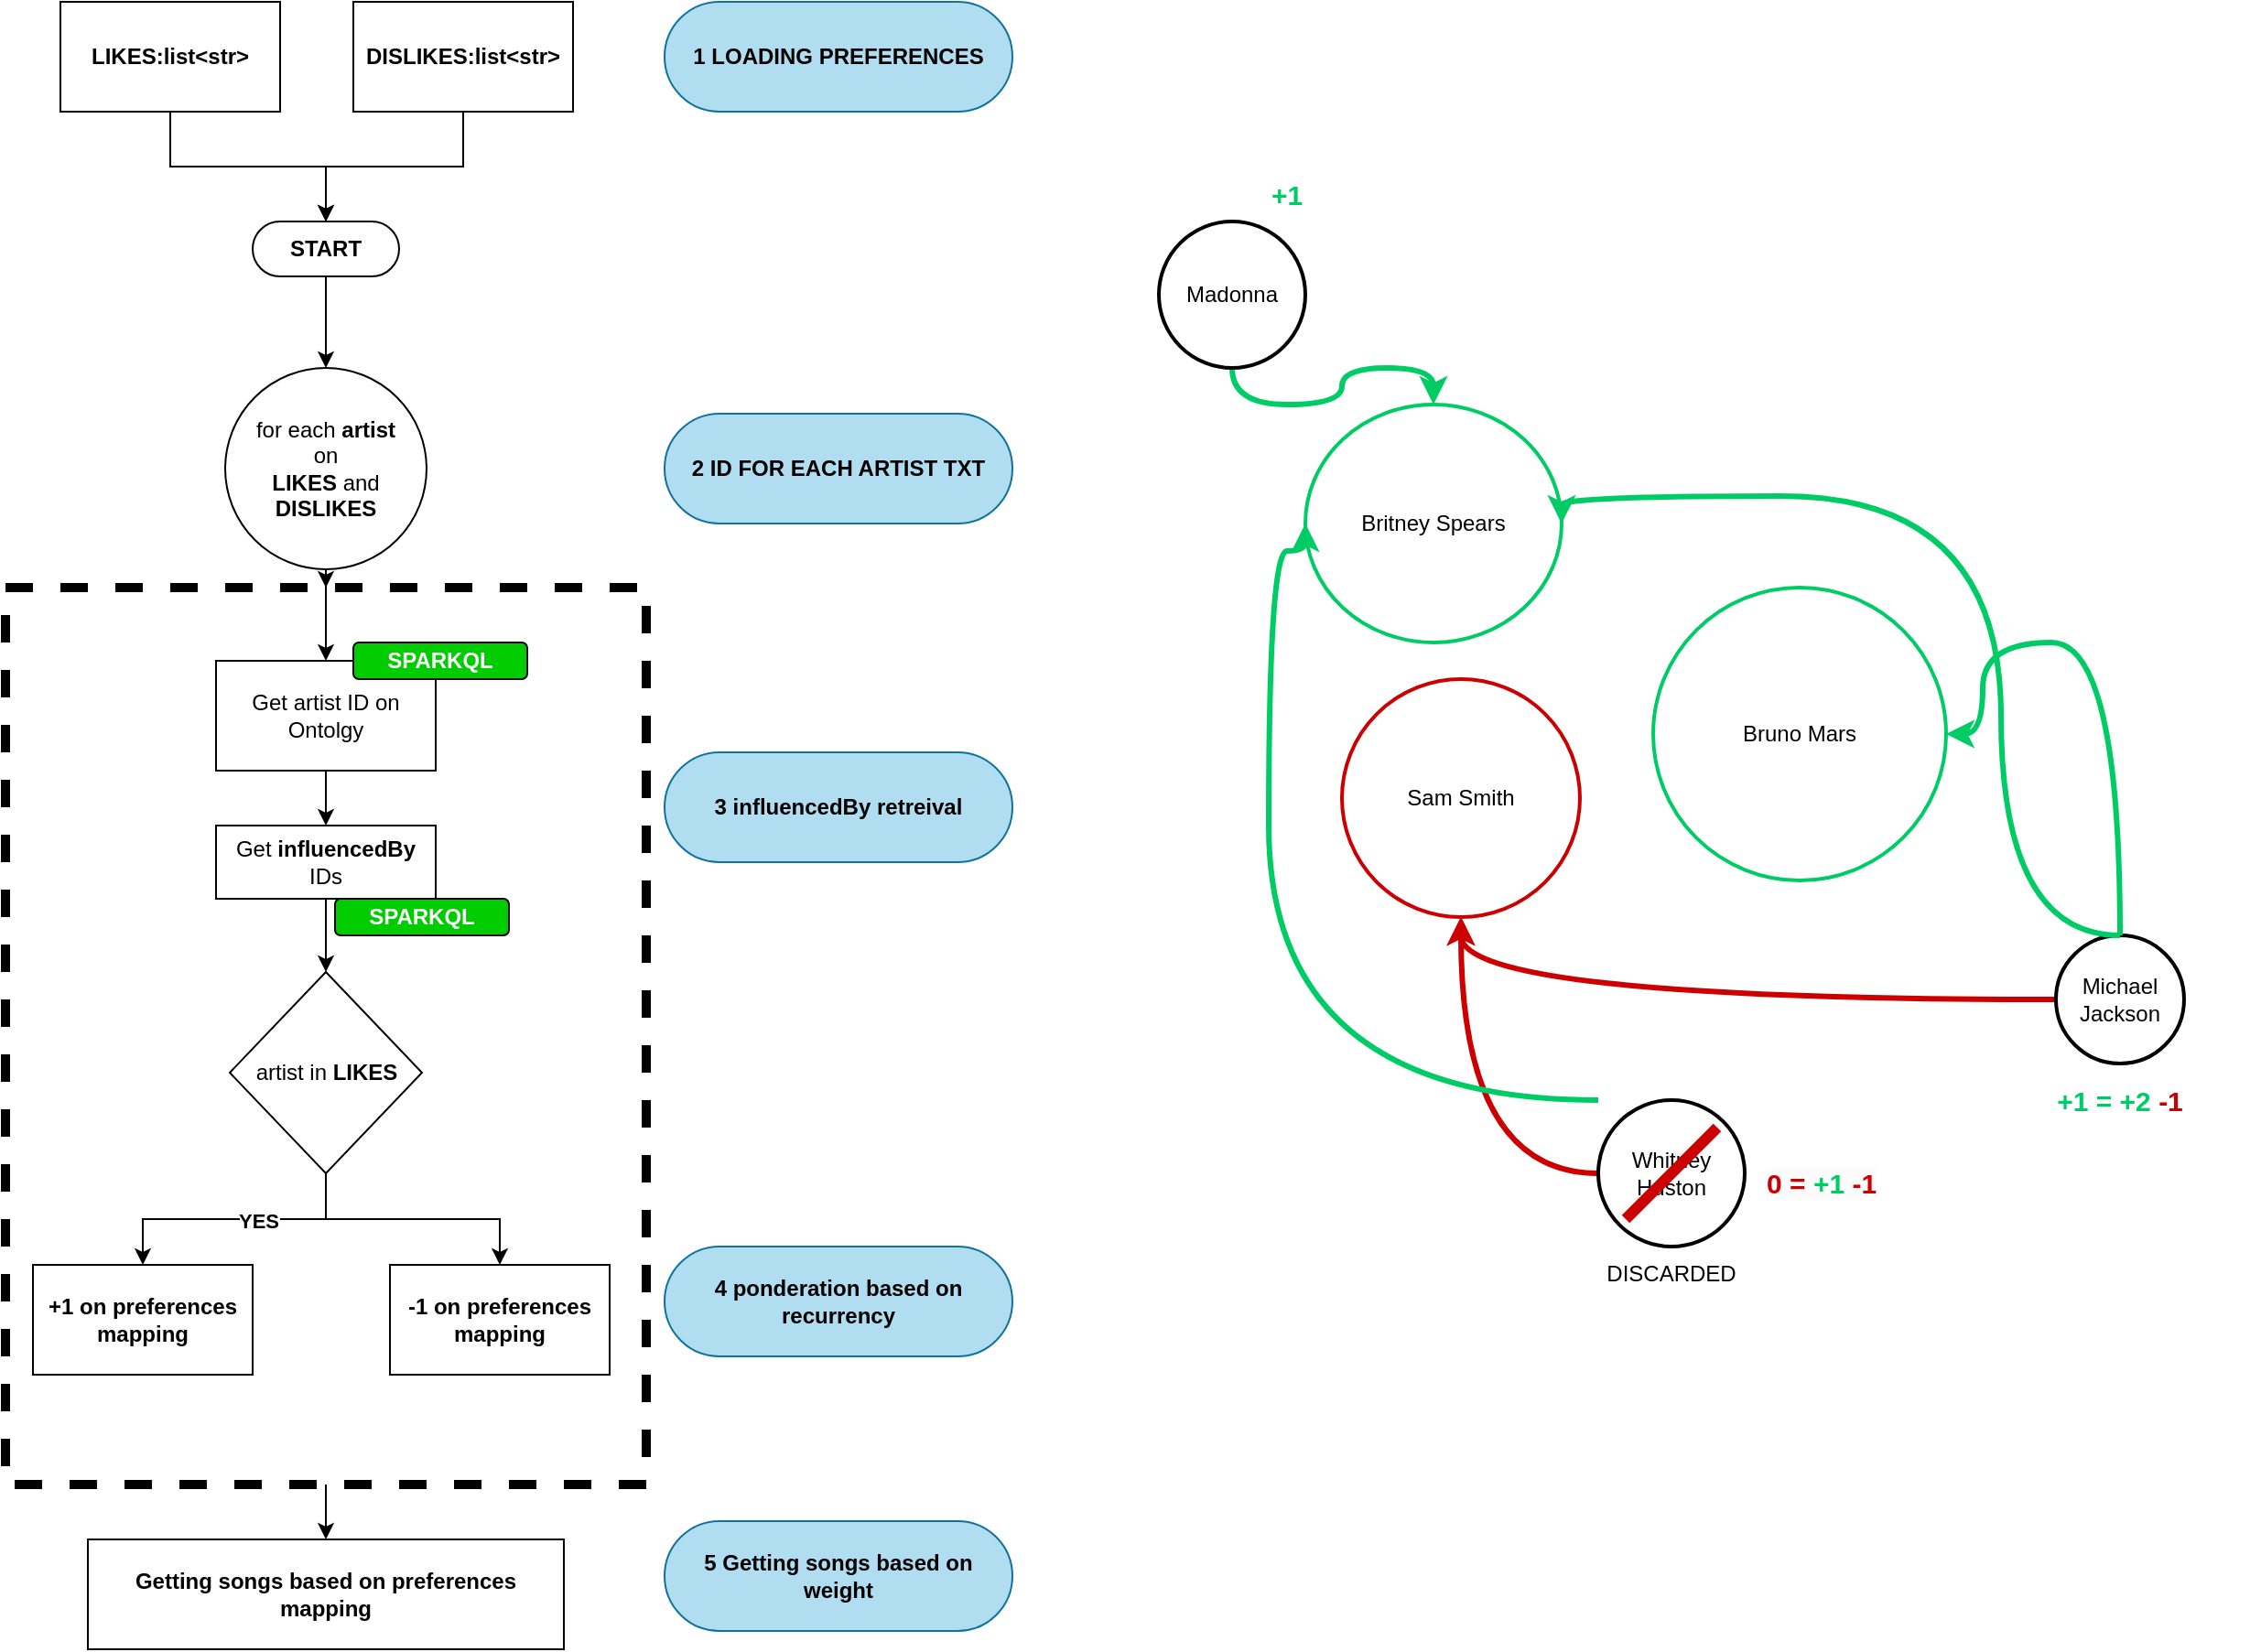 <mxfile version="26.0.4" pages="2">
  <diagram name="Page-1" id="Zdsm9aisuOk1_PiO5gCI">
    <mxGraphModel dx="1434" dy="843" grid="1" gridSize="10" guides="1" tooltips="1" connect="1" arrows="1" fold="1" page="1" pageScale="1" pageWidth="850" pageHeight="1100" math="0" shadow="0">
      <root>
        <mxCell id="0" />
        <mxCell id="1" parent="0" />
        <mxCell id="Rj8yvfiRaS_MhN0IEIkL-1" value="&lt;b&gt;LIKES:list&amp;lt;str&amp;gt;&lt;/b&gt;" style="rounded=0;whiteSpace=wrap;html=1;" vertex="1" parent="1">
          <mxGeometry x="40" y="20" width="120" height="60" as="geometry" />
        </mxCell>
        <mxCell id="Rj8yvfiRaS_MhN0IEIkL-3" value="&lt;b&gt;DISLIKES:list&amp;lt;str&amp;gt;&lt;/b&gt;" style="rounded=0;whiteSpace=wrap;html=1;" vertex="1" parent="1">
          <mxGeometry x="200" y="20" width="120" height="60" as="geometry" />
        </mxCell>
        <mxCell id="Rj8yvfiRaS_MhN0IEIkL-11" style="edgeStyle=orthogonalEdgeStyle;rounded=0;orthogonalLoop=1;jettySize=auto;html=1;entryX=0.5;entryY=0;entryDx=0;entryDy=0;" edge="1" parent="1" source="Rj8yvfiRaS_MhN0IEIkL-4" target="Rj8yvfiRaS_MhN0IEIkL-10">
          <mxGeometry relative="1" as="geometry" />
        </mxCell>
        <mxCell id="K4dFCDs9XO1rs7Z-Aw9C-23" style="edgeStyle=orthogonalEdgeStyle;rounded=0;orthogonalLoop=1;jettySize=auto;html=1;" edge="1" parent="1" source="Rj8yvfiRaS_MhN0IEIkL-4" target="K4dFCDs9XO1rs7Z-Aw9C-22">
          <mxGeometry relative="1" as="geometry" />
        </mxCell>
        <mxCell id="Rj8yvfiRaS_MhN0IEIkL-4" value="for each &lt;b&gt;artist&lt;/b&gt;&lt;div&gt;on&lt;br&gt;&lt;b&gt;LIKES&lt;/b&gt; and &lt;b&gt;DISLIKES&lt;/b&gt;&lt;/div&gt;" style="ellipse;whiteSpace=wrap;html=1;aspect=fixed;" vertex="1" parent="1">
          <mxGeometry x="130" y="220" width="110" height="110" as="geometry" />
        </mxCell>
        <mxCell id="Rj8yvfiRaS_MhN0IEIkL-9" style="edgeStyle=orthogonalEdgeStyle;rounded=0;orthogonalLoop=1;jettySize=auto;html=1;entryX=0.5;entryY=0;entryDx=0;entryDy=0;" edge="1" parent="1" source="Rj8yvfiRaS_MhN0IEIkL-6" target="Rj8yvfiRaS_MhN0IEIkL-4">
          <mxGeometry relative="1" as="geometry" />
        </mxCell>
        <mxCell id="Rj8yvfiRaS_MhN0IEIkL-6" value="&lt;b&gt;START&lt;/b&gt;" style="html=1;dashed=0;whiteSpace=wrap;shape=mxgraph.dfd.start" vertex="1" parent="1">
          <mxGeometry x="145" y="140" width="80" height="30" as="geometry" />
        </mxCell>
        <mxCell id="Rj8yvfiRaS_MhN0IEIkL-7" style="edgeStyle=orthogonalEdgeStyle;rounded=0;orthogonalLoop=1;jettySize=auto;html=1;entryX=0.5;entryY=0.5;entryDx=0;entryDy=-15;entryPerimeter=0;" edge="1" parent="1" source="Rj8yvfiRaS_MhN0IEIkL-1" target="Rj8yvfiRaS_MhN0IEIkL-6">
          <mxGeometry relative="1" as="geometry" />
        </mxCell>
        <mxCell id="Rj8yvfiRaS_MhN0IEIkL-8" style="edgeStyle=orthogonalEdgeStyle;rounded=0;orthogonalLoop=1;jettySize=auto;html=1;entryX=0.5;entryY=0.5;entryDx=0;entryDy=-15;entryPerimeter=0;" edge="1" parent="1" source="Rj8yvfiRaS_MhN0IEIkL-3" target="Rj8yvfiRaS_MhN0IEIkL-6">
          <mxGeometry relative="1" as="geometry" />
        </mxCell>
        <mxCell id="Rj8yvfiRaS_MhN0IEIkL-13" style="edgeStyle=orthogonalEdgeStyle;rounded=0;orthogonalLoop=1;jettySize=auto;html=1;" edge="1" parent="1" source="Rj8yvfiRaS_MhN0IEIkL-10" target="Rj8yvfiRaS_MhN0IEIkL-12">
          <mxGeometry relative="1" as="geometry" />
        </mxCell>
        <mxCell id="Rj8yvfiRaS_MhN0IEIkL-10" value="Get artist ID on Ontolgy" style="rounded=0;whiteSpace=wrap;html=1;" vertex="1" parent="1">
          <mxGeometry x="125" y="380" width="120" height="60" as="geometry" />
        </mxCell>
        <mxCell id="Rj8yvfiRaS_MhN0IEIkL-17" style="edgeStyle=orthogonalEdgeStyle;rounded=0;orthogonalLoop=1;jettySize=auto;html=1;" edge="1" parent="1" source="Rj8yvfiRaS_MhN0IEIkL-12" target="Rj8yvfiRaS_MhN0IEIkL-15">
          <mxGeometry relative="1" as="geometry" />
        </mxCell>
        <mxCell id="Rj8yvfiRaS_MhN0IEIkL-12" value="Get &lt;b&gt;influencedBy&lt;/b&gt; IDs" style="rounded=0;whiteSpace=wrap;html=1;" vertex="1" parent="1">
          <mxGeometry x="125" y="470" width="120" height="40" as="geometry" />
        </mxCell>
        <mxCell id="Rj8yvfiRaS_MhN0IEIkL-19" style="edgeStyle=orthogonalEdgeStyle;rounded=0;orthogonalLoop=1;jettySize=auto;html=1;" edge="1" parent="1" source="Rj8yvfiRaS_MhN0IEIkL-15" target="Rj8yvfiRaS_MhN0IEIkL-18">
          <mxGeometry relative="1" as="geometry" />
        </mxCell>
        <mxCell id="Rj8yvfiRaS_MhN0IEIkL-21" value="&lt;b&gt;YES&lt;/b&gt;" style="edgeLabel;html=1;align=center;verticalAlign=middle;resizable=0;points=[];" vertex="1" connectable="0" parent="Rj8yvfiRaS_MhN0IEIkL-19">
          <mxGeometry x="-0.168" y="1" relative="1" as="geometry">
            <mxPoint as="offset" />
          </mxGeometry>
        </mxCell>
        <mxCell id="Rj8yvfiRaS_MhN0IEIkL-23" style="edgeStyle=orthogonalEdgeStyle;rounded=0;orthogonalLoop=1;jettySize=auto;html=1;entryX=0.5;entryY=0;entryDx=0;entryDy=0;" edge="1" parent="1" source="Rj8yvfiRaS_MhN0IEIkL-15" target="Rj8yvfiRaS_MhN0IEIkL-22">
          <mxGeometry relative="1" as="geometry" />
        </mxCell>
        <mxCell id="Rj8yvfiRaS_MhN0IEIkL-15" value="artist in &lt;b&gt;LIKES&lt;/b&gt;" style="rhombus;whiteSpace=wrap;html=1;" vertex="1" parent="1">
          <mxGeometry x="132.5" y="550" width="105" height="110" as="geometry" />
        </mxCell>
        <mxCell id="Rj8yvfiRaS_MhN0IEIkL-18" value="&lt;b&gt;+1 on preferences mapping&lt;/b&gt;" style="rounded=0;whiteSpace=wrap;html=1;" vertex="1" parent="1">
          <mxGeometry x="25" y="710" width="120" height="60" as="geometry" />
        </mxCell>
        <mxCell id="Rj8yvfiRaS_MhN0IEIkL-22" value="&lt;b&gt;-1 on preferences mapping&lt;/b&gt;" style="rounded=0;whiteSpace=wrap;html=1;" vertex="1" parent="1">
          <mxGeometry x="220" y="710" width="120" height="60" as="geometry" />
        </mxCell>
        <mxCell id="Rj8yvfiRaS_MhN0IEIkL-24" value="1 LOADING PREFERENCES" style="html=1;dashed=0;whiteSpace=wrap;shape=mxgraph.dfd.start;fontStyle=1;fillColor=#b1ddf0;strokeColor=#10739e;" vertex="1" parent="1">
          <mxGeometry x="370" y="20" width="190" height="60" as="geometry" />
        </mxCell>
        <mxCell id="Rj8yvfiRaS_MhN0IEIkL-25" value="2 ID FOR EACH ARTIST TXT" style="html=1;dashed=0;whiteSpace=wrap;shape=mxgraph.dfd.start;fontStyle=1;fillColor=#b1ddf0;strokeColor=#10739e;" vertex="1" parent="1">
          <mxGeometry x="370" y="245" width="190" height="60" as="geometry" />
        </mxCell>
        <mxCell id="Rj8yvfiRaS_MhN0IEIkL-26" value="3 influencedBy retreival" style="html=1;dashed=0;whiteSpace=wrap;shape=mxgraph.dfd.start;fontStyle=1;fillColor=#b1ddf0;strokeColor=#10739e;" vertex="1" parent="1">
          <mxGeometry x="370" y="430" width="190" height="60" as="geometry" />
        </mxCell>
        <mxCell id="Rj8yvfiRaS_MhN0IEIkL-27" value="4 ponderation based on recurrency" style="html=1;dashed=0;whiteSpace=wrap;shape=mxgraph.dfd.start;fontStyle=1;fillColor=#b1ddf0;strokeColor=#10739e;" vertex="1" parent="1">
          <mxGeometry x="370" y="700" width="190" height="60" as="geometry" />
        </mxCell>
        <mxCell id="K4dFCDs9XO1rs7Z-Aw9C-1" value="Bruno Mars" style="strokeWidth=2;html=1;shape=mxgraph.flowchart.start_2;whiteSpace=wrap;strokeColor=#00CC66;" vertex="1" parent="1">
          <mxGeometry x="910" y="340" width="160" height="160" as="geometry" />
        </mxCell>
        <mxCell id="K4dFCDs9XO1rs7Z-Aw9C-2" style="edgeStyle=orthogonalEdgeStyle;rounded=0;orthogonalLoop=1;jettySize=auto;html=1;strokeColor=#CC0000;strokeWidth=3;curved=1;" edge="1" parent="1" source="K4dFCDs9XO1rs7Z-Aw9C-3" target="K4dFCDs9XO1rs7Z-Aw9C-5">
          <mxGeometry relative="1" as="geometry" />
        </mxCell>
        <mxCell id="K4dFCDs9XO1rs7Z-Aw9C-3" value="Michael Jackson" style="strokeWidth=2;html=1;shape=mxgraph.flowchart.start_2;whiteSpace=wrap;" vertex="1" parent="1">
          <mxGeometry x="1130" y="530" width="70" height="70" as="geometry" />
        </mxCell>
        <mxCell id="K4dFCDs9XO1rs7Z-Aw9C-4" value="Britney Spears" style="strokeWidth=2;html=1;shape=mxgraph.flowchart.start_2;whiteSpace=wrap;strokeColor=#00CC66;" vertex="1" parent="1">
          <mxGeometry x="720" y="240" width="140" height="130" as="geometry" />
        </mxCell>
        <mxCell id="K4dFCDs9XO1rs7Z-Aw9C-5" value="Sam Smith" style="strokeWidth=2;html=1;shape=mxgraph.flowchart.start_2;whiteSpace=wrap;strokeColor=#CC0000;" vertex="1" parent="1">
          <mxGeometry x="740" y="390" width="130" height="130" as="geometry" />
        </mxCell>
        <mxCell id="K4dFCDs9XO1rs7Z-Aw9C-6" style="edgeStyle=orthogonalEdgeStyle;rounded=0;orthogonalLoop=1;jettySize=auto;html=1;entryX=1;entryY=0.5;entryDx=0;entryDy=0;entryPerimeter=0;curved=1;strokeColor=#00CC66;strokeWidth=3;" edge="1" parent="1" source="K4dFCDs9XO1rs7Z-Aw9C-3" target="K4dFCDs9XO1rs7Z-Aw9C-1">
          <mxGeometry relative="1" as="geometry">
            <Array as="points">
              <mxPoint x="1090" y="370" />
            </Array>
          </mxGeometry>
        </mxCell>
        <mxCell id="K4dFCDs9XO1rs7Z-Aw9C-7" style="edgeStyle=orthogonalEdgeStyle;rounded=0;orthogonalLoop=1;jettySize=auto;html=1;exitX=0.5;exitY=0;exitDx=0;exitDy=0;exitPerimeter=0;entryX=1;entryY=0.5;entryDx=0;entryDy=0;entryPerimeter=0;curved=1;strokeColor=#00CC66;strokeWidth=3;" edge="1" parent="1" source="K4dFCDs9XO1rs7Z-Aw9C-3" target="K4dFCDs9XO1rs7Z-Aw9C-4">
          <mxGeometry relative="1" as="geometry">
            <Array as="points">
              <mxPoint x="1100" y="290" />
              <mxPoint x="860" y="290" />
            </Array>
          </mxGeometry>
        </mxCell>
        <mxCell id="K4dFCDs9XO1rs7Z-Aw9C-8" style="edgeStyle=orthogonalEdgeStyle;rounded=0;orthogonalLoop=1;jettySize=auto;html=1;curved=1;strokeColor=#00CC66;strokeWidth=3;" edge="1" parent="1" source="K4dFCDs9XO1rs7Z-Aw9C-9" target="K4dFCDs9XO1rs7Z-Aw9C-4">
          <mxGeometry relative="1" as="geometry" />
        </mxCell>
        <mxCell id="K4dFCDs9XO1rs7Z-Aw9C-9" value="Madonna" style="strokeWidth=2;html=1;shape=mxgraph.flowchart.start_2;whiteSpace=wrap;" vertex="1" parent="1">
          <mxGeometry x="640" y="140" width="80" height="80" as="geometry" />
        </mxCell>
        <mxCell id="K4dFCDs9XO1rs7Z-Aw9C-10" value="&lt;font style=&quot;font-size: 15px; color: rgb(0, 204, 102);&quot;&gt;&lt;b&gt;+1&lt;/b&gt;&lt;/font&gt;" style="text;html=1;align=center;verticalAlign=middle;whiteSpace=wrap;rounded=0;" vertex="1" parent="1">
          <mxGeometry x="680" y="110" width="60" height="30" as="geometry" />
        </mxCell>
        <mxCell id="K4dFCDs9XO1rs7Z-Aw9C-11" value="&lt;font style=&quot;font-size: 15px;&quot;&gt;&lt;b style=&quot;&quot;&gt;&lt;font style=&quot;color: rgb(0, 204, 102);&quot;&gt;+1 = +2 &lt;/font&gt;&lt;font style=&quot;color: rgb(204, 0, 0);&quot;&gt;-1&lt;/font&gt;&lt;/b&gt;&lt;/font&gt;" style="text;html=1;align=center;verticalAlign=middle;whiteSpace=wrap;rounded=0;" vertex="1" parent="1">
          <mxGeometry x="1095" y="605" width="140" height="30" as="geometry" />
        </mxCell>
        <mxCell id="K4dFCDs9XO1rs7Z-Aw9C-12" style="edgeStyle=orthogonalEdgeStyle;rounded=0;orthogonalLoop=1;jettySize=auto;html=1;curved=1;strokeColor=#CC0000;strokeWidth=3;entryX=0.5;entryY=1;entryDx=0;entryDy=0;entryPerimeter=0;" edge="1" parent="1" source="K4dFCDs9XO1rs7Z-Aw9C-13" target="K4dFCDs9XO1rs7Z-Aw9C-5">
          <mxGeometry relative="1" as="geometry">
            <mxPoint x="850" y="580" as="targetPoint" />
          </mxGeometry>
        </mxCell>
        <mxCell id="K4dFCDs9XO1rs7Z-Aw9C-13" value="Whitney Huston" style="strokeWidth=2;html=1;shape=mxgraph.flowchart.start_2;whiteSpace=wrap;" vertex="1" parent="1">
          <mxGeometry x="880" y="620" width="80" height="80" as="geometry" />
        </mxCell>
        <mxCell id="K4dFCDs9XO1rs7Z-Aw9C-14" style="edgeStyle=orthogonalEdgeStyle;rounded=0;orthogonalLoop=1;jettySize=auto;html=1;entryX=0;entryY=0.5;entryDx=0;entryDy=0;entryPerimeter=0;curved=1;strokeWidth=3;strokeColor=#00CC66;" edge="1" parent="1" source="K4dFCDs9XO1rs7Z-Aw9C-13" target="K4dFCDs9XO1rs7Z-Aw9C-4">
          <mxGeometry relative="1" as="geometry">
            <Array as="points">
              <mxPoint x="700" y="620" />
              <mxPoint x="700" y="320" />
              <mxPoint x="720" y="320" />
            </Array>
          </mxGeometry>
        </mxCell>
        <mxCell id="K4dFCDs9XO1rs7Z-Aw9C-15" value="&lt;b style=&quot;forced-color-adjust: none; font-family: Helvetica; font-size: 15px; font-style: normal; font-variant-ligatures: normal; font-variant-caps: normal; letter-spacing: normal; orphans: 2; text-align: center; text-indent: 0px; text-transform: none; widows: 2; word-spacing: 0px; -webkit-text-stroke-width: 0px; white-space: normal; background-color: rgb(251, 251, 251); text-decoration-thickness: initial; text-decoration-style: initial; text-decoration-color: initial;&quot;&gt;&lt;font style=&quot;color: rgb(204, 0, 0); forced-color-adjust: none;&quot;&gt;0 = &lt;/font&gt;&lt;font style=&quot;forced-color-adjust: none; color: rgb(0, 204, 102);&quot;&gt;+1&lt;/font&gt;&lt;font style=&quot;color: rgb(204, 0, 0); forced-color-adjust: none;&quot;&gt; -1&lt;/font&gt;&lt;/b&gt;" style="text;whiteSpace=wrap;html=1;" vertex="1" parent="1">
          <mxGeometry x="970" y="650" width="100" height="40" as="geometry" />
        </mxCell>
        <mxCell id="K4dFCDs9XO1rs7Z-Aw9C-16" value="" style="endArrow=none;html=1;rounded=0;strokeWidth=6;strokeColor=#CC0000;" edge="1" parent="1">
          <mxGeometry width="50" height="50" relative="1" as="geometry">
            <mxPoint x="895" y="685" as="sourcePoint" />
            <mxPoint x="945" y="635" as="targetPoint" />
          </mxGeometry>
        </mxCell>
        <mxCell id="K4dFCDs9XO1rs7Z-Aw9C-17" value="DISCARDED" style="text;html=1;align=center;verticalAlign=middle;whiteSpace=wrap;rounded=0;" vertex="1" parent="1">
          <mxGeometry x="890" y="700" width="60" height="30" as="geometry" />
        </mxCell>
        <mxCell id="K4dFCDs9XO1rs7Z-Aw9C-18" value="SPARKQL" style="rounded=1;whiteSpace=wrap;html=1;fillColor=#00CC00;fontColor=#FFFFFF;fontStyle=1" vertex="1" parent="1">
          <mxGeometry x="200" y="370" width="95" height="20" as="geometry" />
        </mxCell>
        <mxCell id="K4dFCDs9XO1rs7Z-Aw9C-19" value="SPARKQL" style="rounded=1;whiteSpace=wrap;html=1;fillColor=#00CC00;fontColor=#FFFFFF;fontStyle=1" vertex="1" parent="1">
          <mxGeometry x="190" y="510" width="95" height="20" as="geometry" />
        </mxCell>
        <mxCell id="K4dFCDs9XO1rs7Z-Aw9C-20" value="&lt;b&gt;Getting songs based on preferences mapping&lt;/b&gt;" style="rounded=0;whiteSpace=wrap;html=1;" vertex="1" parent="1">
          <mxGeometry x="55" y="860" width="260" height="60" as="geometry" />
        </mxCell>
        <mxCell id="K4dFCDs9XO1rs7Z-Aw9C-26" style="edgeStyle=orthogonalEdgeStyle;rounded=0;orthogonalLoop=1;jettySize=auto;html=1;entryX=0.5;entryY=0;entryDx=0;entryDy=0;" edge="1" parent="1" source="K4dFCDs9XO1rs7Z-Aw9C-22" target="K4dFCDs9XO1rs7Z-Aw9C-20">
          <mxGeometry relative="1" as="geometry" />
        </mxCell>
        <mxCell id="K4dFCDs9XO1rs7Z-Aw9C-22" value="" style="rounded=0;whiteSpace=wrap;html=1;fillColor=none;dashed=1;strokeWidth=5;" vertex="1" parent="1">
          <mxGeometry x="10" y="340" width="350" height="490" as="geometry" />
        </mxCell>
        <mxCell id="K4dFCDs9XO1rs7Z-Aw9C-25" value="5 Getting songs based on &lt;br&gt;weight" style="html=1;dashed=0;whiteSpace=wrap;shape=mxgraph.dfd.start;fontStyle=1;fillColor=#b1ddf0;strokeColor=#10739e;" vertex="1" parent="1">
          <mxGeometry x="370" y="850" width="190" height="60" as="geometry" />
        </mxCell>
      </root>
    </mxGraphModel>
  </diagram>
  <diagram id="i8QHHmNDkatpHhGKZPLs" name="Page-2">
    <mxGraphModel dx="1434" dy="843" grid="1" gridSize="10" guides="1" tooltips="1" connect="1" arrows="1" fold="1" page="1" pageScale="1" pageWidth="850" pageHeight="1100" math="0" shadow="0">
      <root>
        <mxCell id="0" />
        <mxCell id="1" parent="0" />
        <mxCell id="uojL1W4N452_DLyviG67-2" value="Bruno Mars" style="strokeWidth=2;html=1;shape=mxgraph.flowchart.start_2;whiteSpace=wrap;strokeColor=#00CC66;" vertex="1" parent="1">
          <mxGeometry x="410" y="330" width="100" height="100" as="geometry" />
        </mxCell>
        <mxCell id="uojL1W4N452_DLyviG67-9" style="edgeStyle=orthogonalEdgeStyle;rounded=0;orthogonalLoop=1;jettySize=auto;html=1;strokeColor=#CC0000;strokeWidth=3;" edge="1" parent="1" source="uojL1W4N452_DLyviG67-4" target="uojL1W4N452_DLyviG67-6">
          <mxGeometry relative="1" as="geometry" />
        </mxCell>
        <mxCell id="uojL1W4N452_DLyviG67-4" value="Michael Jackson" style="strokeWidth=2;html=1;shape=mxgraph.flowchart.start_2;whiteSpace=wrap;" vertex="1" parent="1">
          <mxGeometry x="560" y="440" width="80" height="80" as="geometry" />
        </mxCell>
        <mxCell id="uojL1W4N452_DLyviG67-5" value="Britney Spears" style="strokeWidth=2;html=1;shape=mxgraph.flowchart.start_2;whiteSpace=wrap;strokeColor=#00CC66;" vertex="1" parent="1">
          <mxGeometry x="260" y="280" width="100" height="100" as="geometry" />
        </mxCell>
        <mxCell id="uojL1W4N452_DLyviG67-6" value="Sam Smith" style="strokeWidth=2;html=1;shape=mxgraph.flowchart.start_2;whiteSpace=wrap;strokeColor=#CC0000;" vertex="1" parent="1">
          <mxGeometry x="270" y="430" width="100" height="100" as="geometry" />
        </mxCell>
        <mxCell id="uojL1W4N452_DLyviG67-10" style="edgeStyle=orthogonalEdgeStyle;rounded=0;orthogonalLoop=1;jettySize=auto;html=1;entryX=1;entryY=0.5;entryDx=0;entryDy=0;entryPerimeter=0;curved=1;strokeColor=#00CC66;strokeWidth=3;" edge="1" parent="1" source="uojL1W4N452_DLyviG67-4" target="uojL1W4N452_DLyviG67-2">
          <mxGeometry relative="1" as="geometry">
            <Array as="points">
              <mxPoint x="590" y="380" />
            </Array>
          </mxGeometry>
        </mxCell>
        <mxCell id="uojL1W4N452_DLyviG67-11" style="edgeStyle=orthogonalEdgeStyle;rounded=0;orthogonalLoop=1;jettySize=auto;html=1;exitX=0.5;exitY=0;exitDx=0;exitDy=0;exitPerimeter=0;entryX=1;entryY=0.5;entryDx=0;entryDy=0;entryPerimeter=0;curved=1;strokeColor=#00CC66;strokeWidth=3;" edge="1" parent="1" source="uojL1W4N452_DLyviG67-4" target="uojL1W4N452_DLyviG67-5">
          <mxGeometry relative="1" as="geometry">
            <Array as="points">
              <mxPoint x="600" y="300" />
              <mxPoint x="360" y="300" />
            </Array>
          </mxGeometry>
        </mxCell>
        <mxCell id="uojL1W4N452_DLyviG67-13" style="edgeStyle=orthogonalEdgeStyle;rounded=0;orthogonalLoop=1;jettySize=auto;html=1;curved=1;strokeColor=#00CC66;strokeWidth=3;" edge="1" parent="1" source="uojL1W4N452_DLyviG67-12" target="uojL1W4N452_DLyviG67-5">
          <mxGeometry relative="1" as="geometry" />
        </mxCell>
        <mxCell id="uojL1W4N452_DLyviG67-12" value="Madonna" style="strokeWidth=2;html=1;shape=mxgraph.flowchart.start_2;whiteSpace=wrap;" vertex="1" parent="1">
          <mxGeometry x="140" y="150" width="80" height="80" as="geometry" />
        </mxCell>
        <mxCell id="uojL1W4N452_DLyviG67-14" value="&lt;font style=&quot;font-size: 15px; color: rgb(0, 204, 102);&quot;&gt;&lt;b&gt;+1&lt;/b&gt;&lt;/font&gt;" style="text;html=1;align=center;verticalAlign=middle;whiteSpace=wrap;rounded=0;" vertex="1" parent="1">
          <mxGeometry x="180" y="120" width="60" height="30" as="geometry" />
        </mxCell>
        <mxCell id="uojL1W4N452_DLyviG67-15" value="&lt;font style=&quot;font-size: 15px;&quot;&gt;&lt;b style=&quot;&quot;&gt;&lt;font style=&quot;color: rgb(0, 204, 102);&quot;&gt;+1 = +2 &lt;/font&gt;&lt;font style=&quot;color: rgb(204, 0, 0);&quot;&gt;-1&lt;/font&gt;&lt;/b&gt;&lt;/font&gt;" style="text;html=1;align=center;verticalAlign=middle;whiteSpace=wrap;rounded=0;" vertex="1" parent="1">
          <mxGeometry x="620" y="430" width="140" height="30" as="geometry" />
        </mxCell>
        <mxCell id="uojL1W4N452_DLyviG67-17" style="edgeStyle=orthogonalEdgeStyle;rounded=0;orthogonalLoop=1;jettySize=auto;html=1;curved=1;strokeColor=#CC0000;strokeWidth=3;" edge="1" parent="1" source="uojL1W4N452_DLyviG67-16">
          <mxGeometry relative="1" as="geometry">
            <mxPoint x="330" y="540" as="targetPoint" />
          </mxGeometry>
        </mxCell>
        <mxCell id="uojL1W4N452_DLyviG67-16" value="Whitney Huston" style="strokeWidth=2;html=1;shape=mxgraph.flowchart.start_2;whiteSpace=wrap;" vertex="1" parent="1">
          <mxGeometry x="360" y="580" width="80" height="80" as="geometry" />
        </mxCell>
        <mxCell id="uojL1W4N452_DLyviG67-18" style="edgeStyle=orthogonalEdgeStyle;rounded=0;orthogonalLoop=1;jettySize=auto;html=1;entryX=0;entryY=0.5;entryDx=0;entryDy=0;entryPerimeter=0;curved=1;strokeWidth=3;strokeColor=#00CC66;" edge="1" parent="1" source="uojL1W4N452_DLyviG67-16" target="uojL1W4N452_DLyviG67-5">
          <mxGeometry relative="1" as="geometry">
            <Array as="points">
              <mxPoint x="240" y="630" />
              <mxPoint x="240" y="330" />
            </Array>
          </mxGeometry>
        </mxCell>
        <mxCell id="uojL1W4N452_DLyviG67-19" value="&lt;b style=&quot;forced-color-adjust: none; font-family: Helvetica; font-size: 15px; font-style: normal; font-variant-ligatures: normal; font-variant-caps: normal; letter-spacing: normal; orphans: 2; text-align: center; text-indent: 0px; text-transform: none; widows: 2; word-spacing: 0px; -webkit-text-stroke-width: 0px; white-space: normal; background-color: rgb(251, 251, 251); text-decoration-thickness: initial; text-decoration-style: initial; text-decoration-color: initial;&quot;&gt;&lt;font style=&quot;color: rgb(204, 0, 0); forced-color-adjust: none;&quot;&gt;0 = &lt;/font&gt;&lt;font style=&quot;forced-color-adjust: none; color: rgb(0, 204, 102);&quot;&gt;+1&lt;/font&gt;&lt;font style=&quot;color: rgb(204, 0, 0); forced-color-adjust: none;&quot;&gt; -1&lt;/font&gt;&lt;/b&gt;" style="text;whiteSpace=wrap;html=1;" vertex="1" parent="1">
          <mxGeometry x="450" y="610" width="100" height="40" as="geometry" />
        </mxCell>
        <mxCell id="uojL1W4N452_DLyviG67-21" value="" style="endArrow=none;html=1;rounded=0;strokeWidth=6;strokeColor=#CC0000;" edge="1" parent="1">
          <mxGeometry width="50" height="50" relative="1" as="geometry">
            <mxPoint x="375" y="645" as="sourcePoint" />
            <mxPoint x="425" y="595" as="targetPoint" />
          </mxGeometry>
        </mxCell>
        <mxCell id="uojL1W4N452_DLyviG67-22" value="DISCARDED" style="text;html=1;align=center;verticalAlign=middle;whiteSpace=wrap;rounded=0;" vertex="1" parent="1">
          <mxGeometry x="370" y="660" width="60" height="30" as="geometry" />
        </mxCell>
      </root>
    </mxGraphModel>
  </diagram>
</mxfile>
